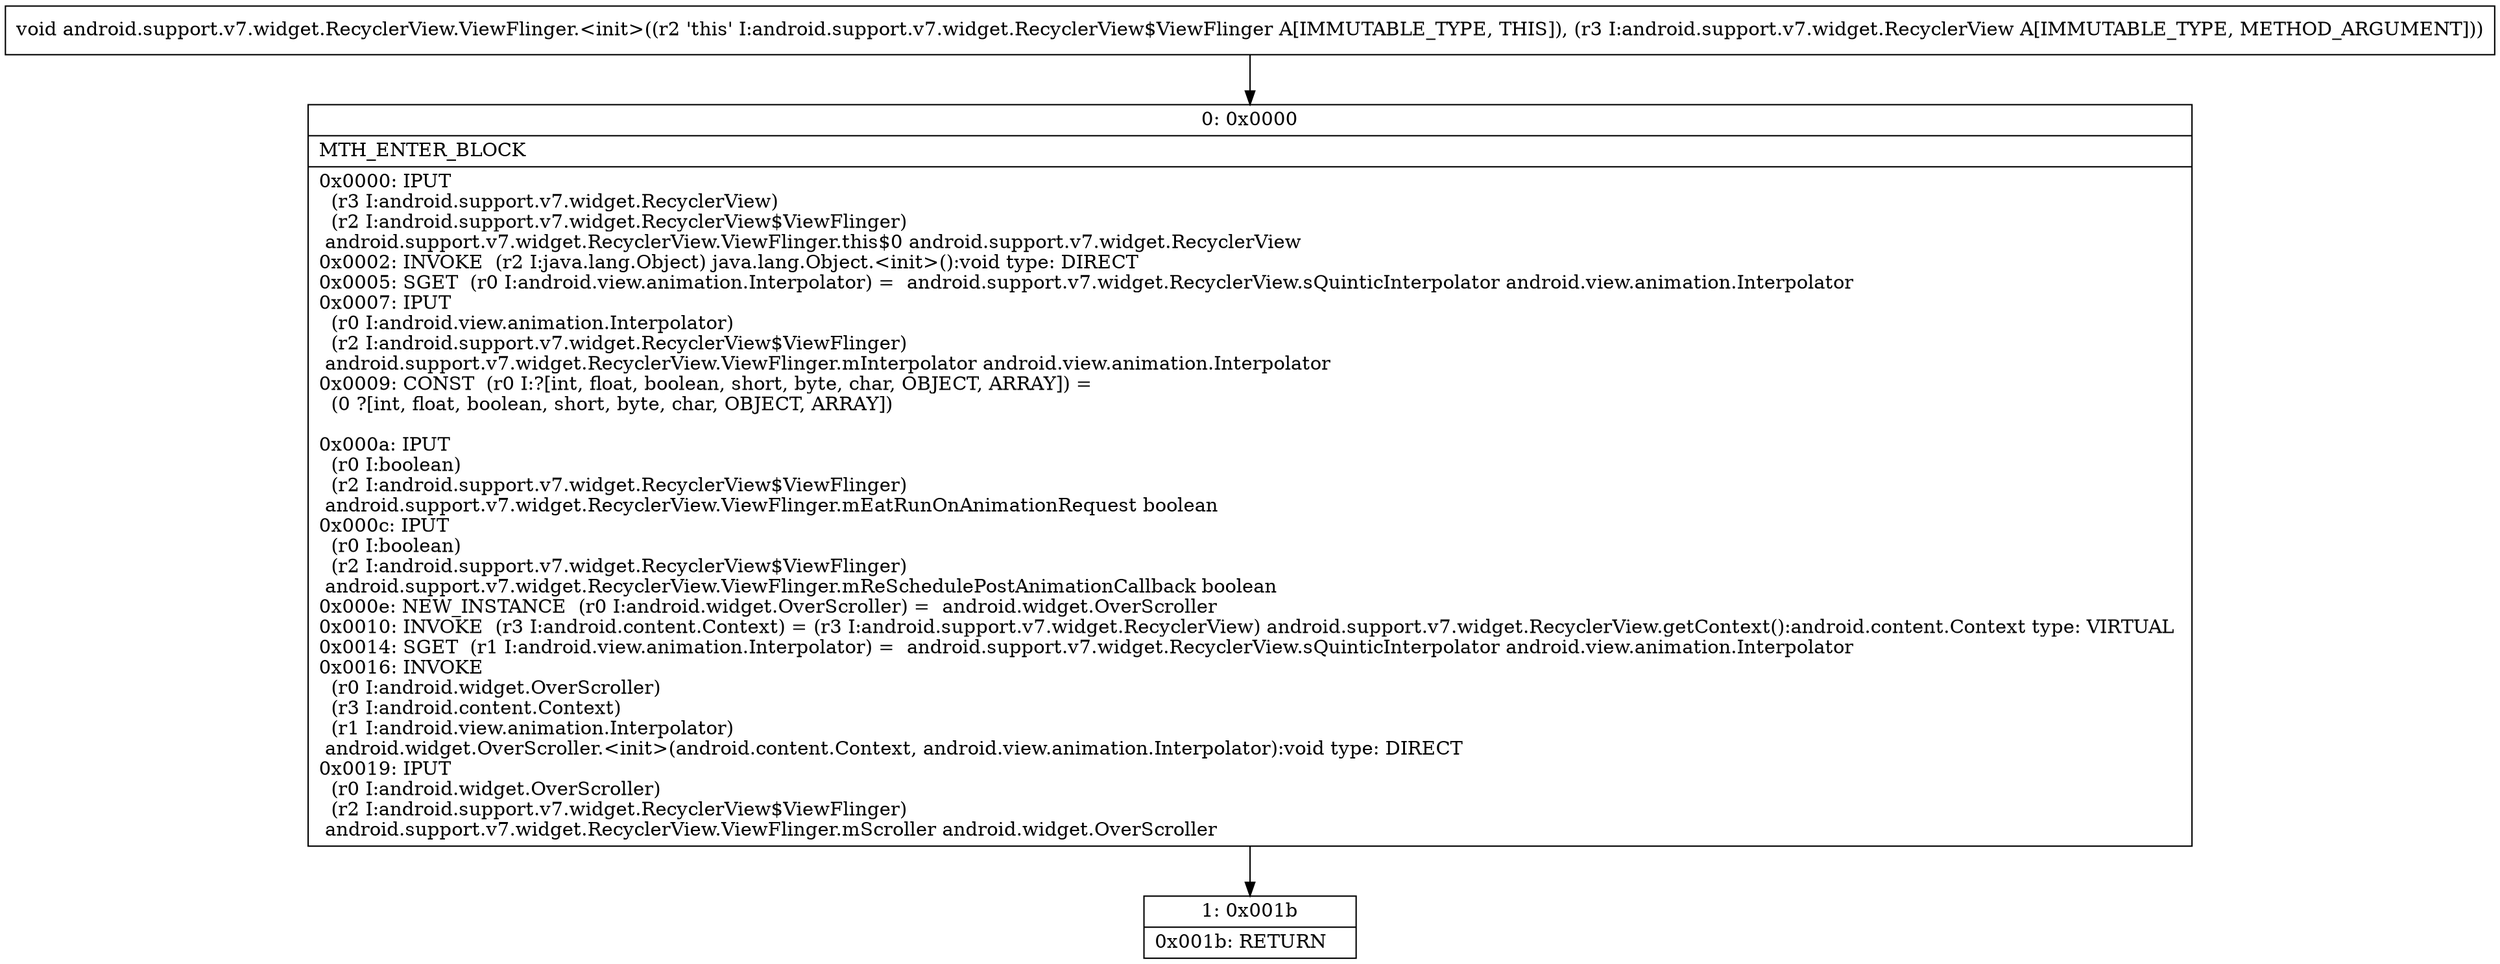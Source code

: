 digraph "CFG forandroid.support.v7.widget.RecyclerView.ViewFlinger.\<init\>(Landroid\/support\/v7\/widget\/RecyclerView;)V" {
Node_0 [shape=record,label="{0\:\ 0x0000|MTH_ENTER_BLOCK\l|0x0000: IPUT  \l  (r3 I:android.support.v7.widget.RecyclerView)\l  (r2 I:android.support.v7.widget.RecyclerView$ViewFlinger)\l android.support.v7.widget.RecyclerView.ViewFlinger.this$0 android.support.v7.widget.RecyclerView \l0x0002: INVOKE  (r2 I:java.lang.Object) java.lang.Object.\<init\>():void type: DIRECT \l0x0005: SGET  (r0 I:android.view.animation.Interpolator) =  android.support.v7.widget.RecyclerView.sQuinticInterpolator android.view.animation.Interpolator \l0x0007: IPUT  \l  (r0 I:android.view.animation.Interpolator)\l  (r2 I:android.support.v7.widget.RecyclerView$ViewFlinger)\l android.support.v7.widget.RecyclerView.ViewFlinger.mInterpolator android.view.animation.Interpolator \l0x0009: CONST  (r0 I:?[int, float, boolean, short, byte, char, OBJECT, ARRAY]) = \l  (0 ?[int, float, boolean, short, byte, char, OBJECT, ARRAY])\l \l0x000a: IPUT  \l  (r0 I:boolean)\l  (r2 I:android.support.v7.widget.RecyclerView$ViewFlinger)\l android.support.v7.widget.RecyclerView.ViewFlinger.mEatRunOnAnimationRequest boolean \l0x000c: IPUT  \l  (r0 I:boolean)\l  (r2 I:android.support.v7.widget.RecyclerView$ViewFlinger)\l android.support.v7.widget.RecyclerView.ViewFlinger.mReSchedulePostAnimationCallback boolean \l0x000e: NEW_INSTANCE  (r0 I:android.widget.OverScroller) =  android.widget.OverScroller \l0x0010: INVOKE  (r3 I:android.content.Context) = (r3 I:android.support.v7.widget.RecyclerView) android.support.v7.widget.RecyclerView.getContext():android.content.Context type: VIRTUAL \l0x0014: SGET  (r1 I:android.view.animation.Interpolator) =  android.support.v7.widget.RecyclerView.sQuinticInterpolator android.view.animation.Interpolator \l0x0016: INVOKE  \l  (r0 I:android.widget.OverScroller)\l  (r3 I:android.content.Context)\l  (r1 I:android.view.animation.Interpolator)\l android.widget.OverScroller.\<init\>(android.content.Context, android.view.animation.Interpolator):void type: DIRECT \l0x0019: IPUT  \l  (r0 I:android.widget.OverScroller)\l  (r2 I:android.support.v7.widget.RecyclerView$ViewFlinger)\l android.support.v7.widget.RecyclerView.ViewFlinger.mScroller android.widget.OverScroller \l}"];
Node_1 [shape=record,label="{1\:\ 0x001b|0x001b: RETURN   \l}"];
MethodNode[shape=record,label="{void android.support.v7.widget.RecyclerView.ViewFlinger.\<init\>((r2 'this' I:android.support.v7.widget.RecyclerView$ViewFlinger A[IMMUTABLE_TYPE, THIS]), (r3 I:android.support.v7.widget.RecyclerView A[IMMUTABLE_TYPE, METHOD_ARGUMENT])) }"];
MethodNode -> Node_0;
Node_0 -> Node_1;
}

